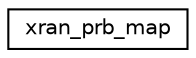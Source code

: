 digraph "Graphical Class Hierarchy"
{
 // LATEX_PDF_SIZE
  edge [fontname="Helvetica",fontsize="10",labelfontname="Helvetica",labelfontsize="10"];
  node [fontname="Helvetica",fontsize="10",shape=record];
  rankdir="LR";
  Node0 [label="xran_prb_map",height=0.2,width=0.4,color="black", fillcolor="white", style="filled",URL="$structxran__prb__map.html",tooltip=" "];
}
